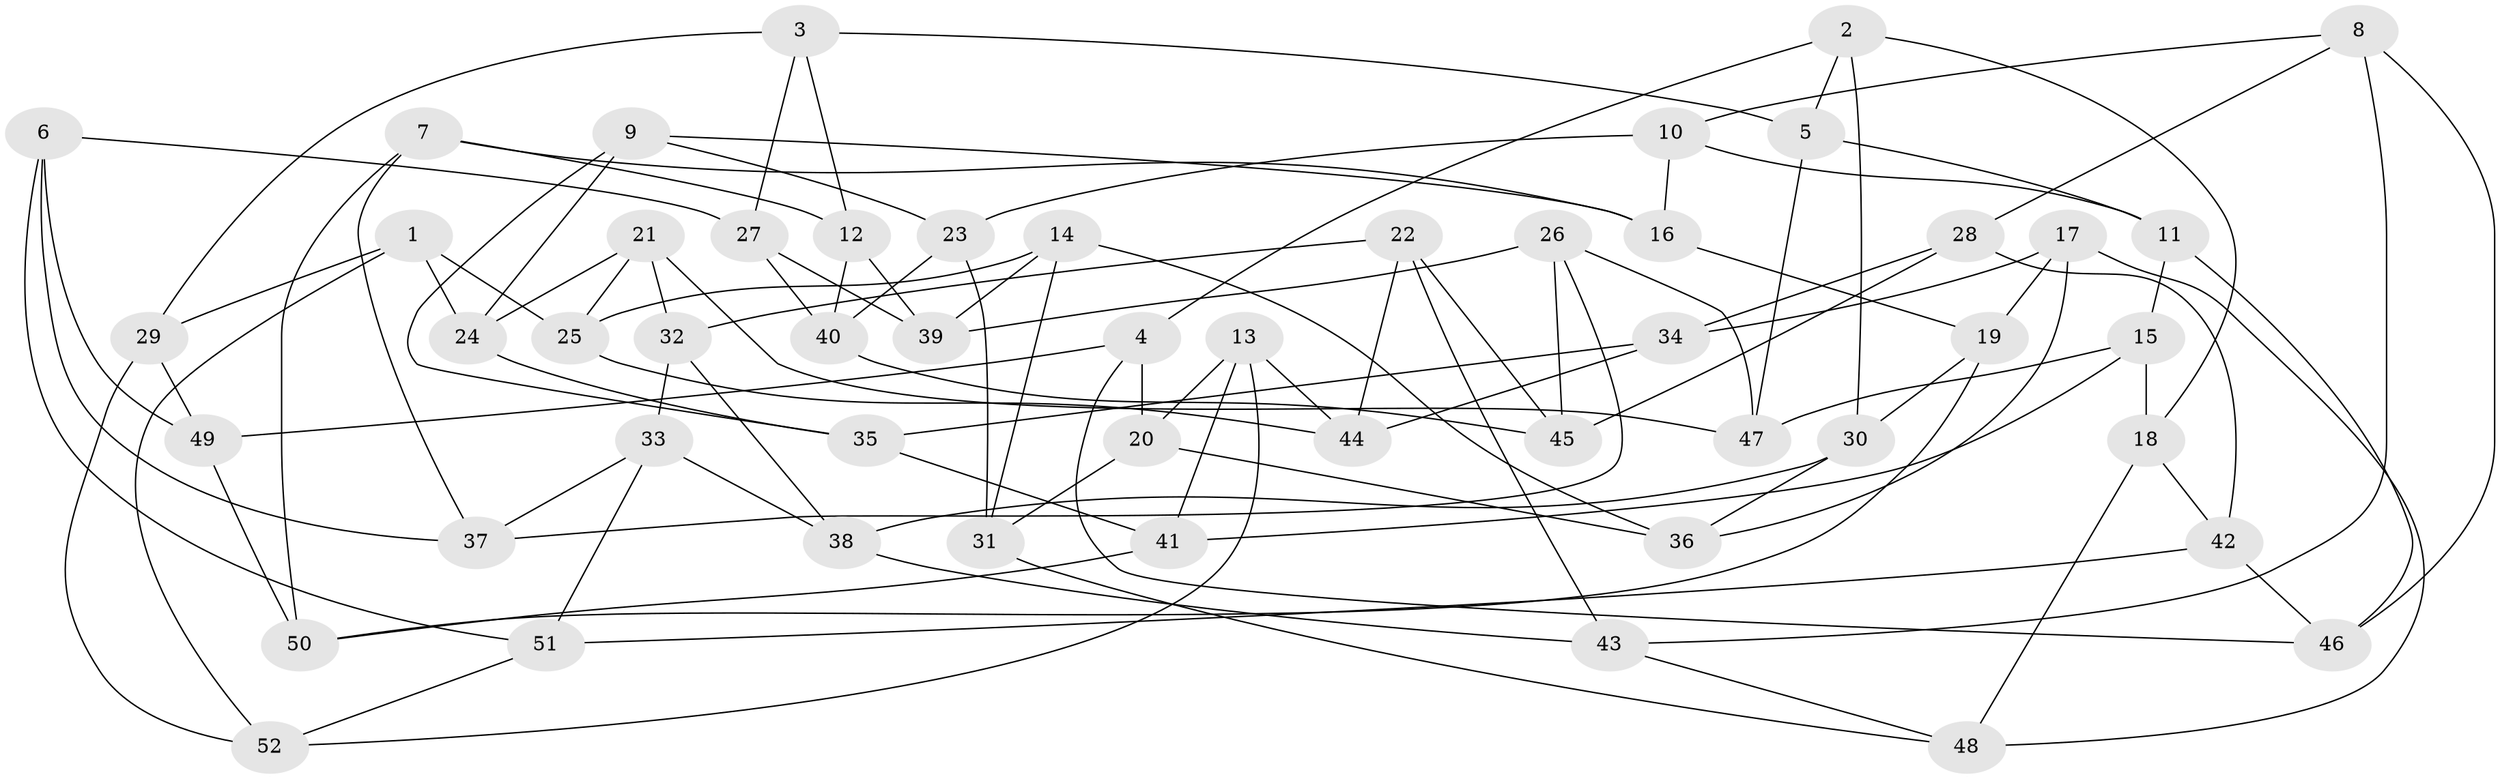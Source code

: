 // Generated by graph-tools (version 1.1) at 2025/11/02/27/25 16:11:49]
// undirected, 52 vertices, 104 edges
graph export_dot {
graph [start="1"]
  node [color=gray90,style=filled];
  1;
  2;
  3;
  4;
  5;
  6;
  7;
  8;
  9;
  10;
  11;
  12;
  13;
  14;
  15;
  16;
  17;
  18;
  19;
  20;
  21;
  22;
  23;
  24;
  25;
  26;
  27;
  28;
  29;
  30;
  31;
  32;
  33;
  34;
  35;
  36;
  37;
  38;
  39;
  40;
  41;
  42;
  43;
  44;
  45;
  46;
  47;
  48;
  49;
  50;
  51;
  52;
  1 -- 24;
  1 -- 29;
  1 -- 25;
  1 -- 52;
  2 -- 5;
  2 -- 4;
  2 -- 30;
  2 -- 18;
  3 -- 29;
  3 -- 5;
  3 -- 27;
  3 -- 12;
  4 -- 49;
  4 -- 46;
  4 -- 20;
  5 -- 47;
  5 -- 11;
  6 -- 49;
  6 -- 51;
  6 -- 27;
  6 -- 37;
  7 -- 12;
  7 -- 50;
  7 -- 37;
  7 -- 16;
  8 -- 10;
  8 -- 43;
  8 -- 28;
  8 -- 46;
  9 -- 24;
  9 -- 23;
  9 -- 16;
  9 -- 35;
  10 -- 23;
  10 -- 11;
  10 -- 16;
  11 -- 46;
  11 -- 15;
  12 -- 39;
  12 -- 40;
  13 -- 52;
  13 -- 20;
  13 -- 44;
  13 -- 41;
  14 -- 36;
  14 -- 39;
  14 -- 25;
  14 -- 31;
  15 -- 47;
  15 -- 18;
  15 -- 41;
  16 -- 19;
  17 -- 48;
  17 -- 34;
  17 -- 36;
  17 -- 19;
  18 -- 42;
  18 -- 48;
  19 -- 30;
  19 -- 50;
  20 -- 31;
  20 -- 36;
  21 -- 32;
  21 -- 25;
  21 -- 24;
  21 -- 47;
  22 -- 43;
  22 -- 45;
  22 -- 32;
  22 -- 44;
  23 -- 31;
  23 -- 40;
  24 -- 35;
  25 -- 44;
  26 -- 39;
  26 -- 37;
  26 -- 47;
  26 -- 45;
  27 -- 39;
  27 -- 40;
  28 -- 34;
  28 -- 45;
  28 -- 42;
  29 -- 49;
  29 -- 52;
  30 -- 36;
  30 -- 38;
  31 -- 48;
  32 -- 33;
  32 -- 38;
  33 -- 38;
  33 -- 51;
  33 -- 37;
  34 -- 44;
  34 -- 35;
  35 -- 41;
  38 -- 43;
  40 -- 45;
  41 -- 50;
  42 -- 46;
  42 -- 51;
  43 -- 48;
  49 -- 50;
  51 -- 52;
}
